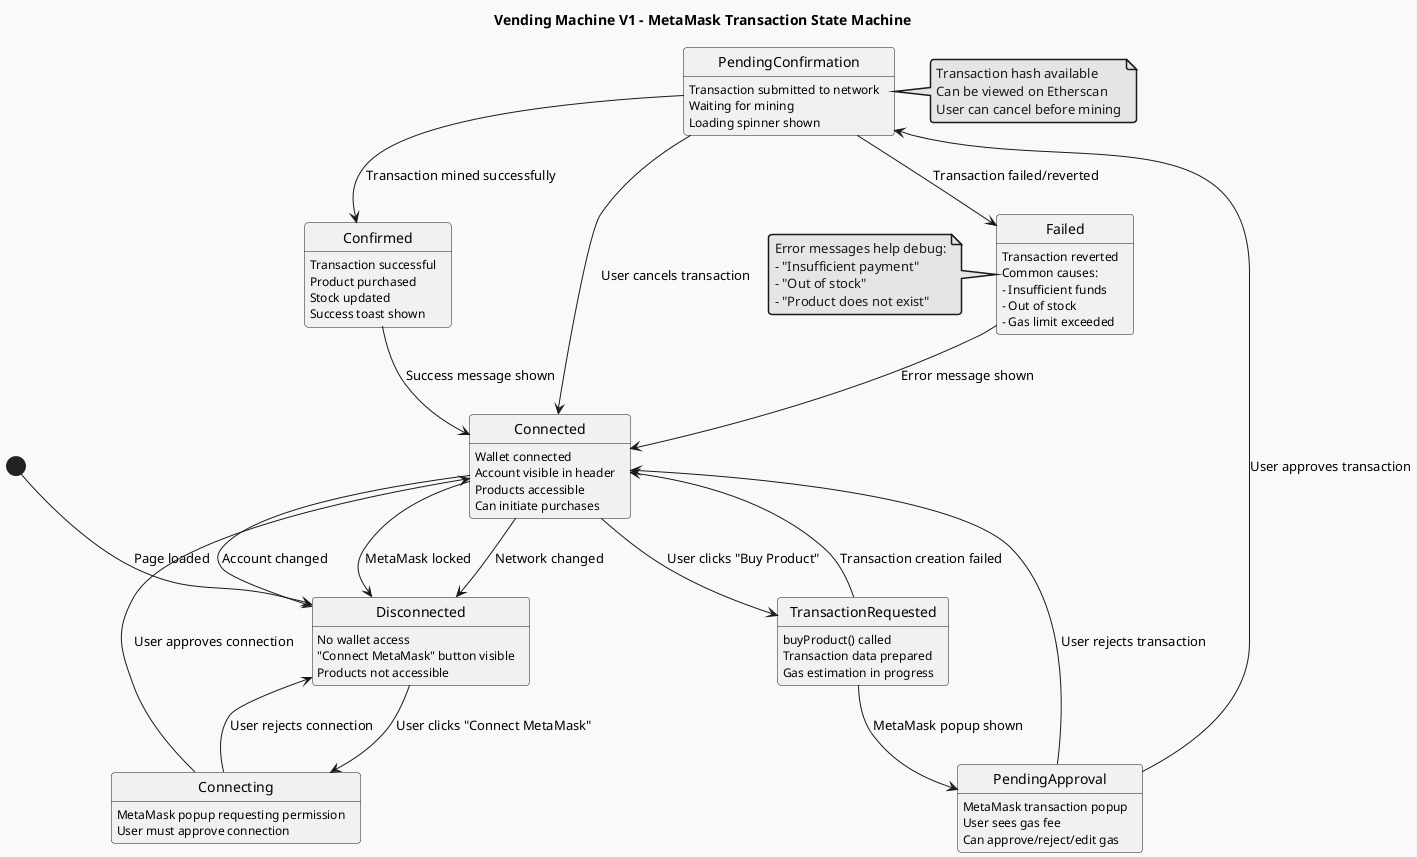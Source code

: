 @startuml MetaMask Transaction State Machine
!theme mars
title Vending Machine V1 - MetaMask Transaction State Machine

[*] --> Disconnected : Page loaded

Disconnected --> Connecting : User clicks "Connect MetaMask"
Connecting --> Connected : User approves connection
Connecting --> Disconnected : User rejects connection

Connected --> TransactionRequested : User clicks "Buy Product"
TransactionRequested --> PendingApproval : MetaMask popup shown
TransactionRequested --> Connected : Transaction creation failed

PendingApproval --> PendingConfirmation : User approves transaction
PendingApproval --> Connected : User rejects transaction

PendingConfirmation --> Confirmed : Transaction mined successfully
PendingConfirmation --> Failed : Transaction failed/reverted
PendingConfirmation --> Connected : User cancels transaction

Confirmed --> Connected : Success message shown
Failed --> Connected : Error message shown

Connected --> Disconnected : Network changed
Connected --> Disconnected : Account changed
Connected --> Disconnected : MetaMask locked

state Disconnected {
  Disconnected : No wallet access
  Disconnected : "Connect MetaMask" button visible
  Disconnected : Products not accessible
}

state Connecting {
  Connecting : MetaMask popup requesting permission
  Connecting : User must approve connection
}

state Connected {
  Connected : Wallet connected
  Connected : Account visible in header
  Connected : Products accessible
  Connected : Can initiate purchases
}

state TransactionRequested {
  TransactionRequested : buyProduct() called
  TransactionRequested : Transaction data prepared
  TransactionRequested : Gas estimation in progress
}

state PendingApproval {
  PendingApproval : MetaMask transaction popup
  PendingApproval : User sees gas fee
  PendingApproval : Can approve/reject/edit gas
}

state PendingConfirmation {
  PendingConfirmation : Transaction submitted to network
  PendingConfirmation : Waiting for mining
  PendingConfirmation : Loading spinner shown
}

state Confirmed {
  Confirmed : Transaction successful
  Confirmed : Product purchased
  Confirmed : Stock updated
  Confirmed : Success toast shown
}

state Failed {
  Failed : Transaction reverted
  Failed : Common causes:
  Failed : - Insufficient funds
  Failed : - Out of stock
  Failed : - Gas limit exceeded
}

note right of PendingConfirmation : Transaction hash available\nCan be viewed on Etherscan\nUser can cancel before mining

note left of Failed : Error messages help debug:\n- "Insufficient payment"\n- "Out of stock"\n- "Product does not exist"

@enduml